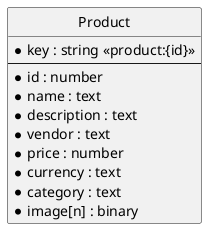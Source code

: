 @startuml

' hide the spot
hide circle

' avoid problems with angled crows feet
skinparam linetype ortho

entity "Product" as e01 {
  *key : string <<product:{id}>>
  --
  *id : number 
  *name : text
  *description : text
  *vendor : text
  *price : number
  *currency : text
  *category : text
  *image[n] : binary
}

@enduml
